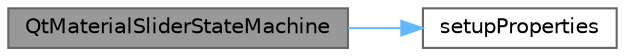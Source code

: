 digraph "QtMaterialSliderStateMachine"
{
 // LATEX_PDF_SIZE
  bgcolor="transparent";
  edge [fontname=Helvetica,fontsize=10,labelfontname=Helvetica,labelfontsize=10];
  node [fontname=Helvetica,fontsize=10,shape=box,height=0.2,width=0.4];
  rankdir="LR";
  Node1 [id="Node000001",label="QtMaterialSliderStateMachine",height=0.2,width=0.4,color="gray40", fillcolor="grey60", style="filled", fontcolor="black",tooltip="构造函数"];
  Node1 -> Node2 [id="edge1_Node000001_Node000002",color="steelblue1",style="solid",tooltip=" "];
  Node2 [id="Node000002",label="setupProperties",height=0.2,width=0.4,color="grey40", fillcolor="white", style="filled",URL="$class_qt_material_slider_state_machine.html#a1f50769ecee8047c922546c8b7fd0fcc",tooltip="设置状态机属性"];
}
